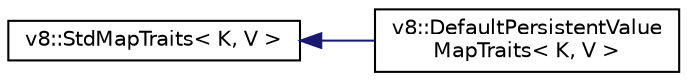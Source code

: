 digraph "Graphical Class Hierarchy"
{
  edge [fontname="Helvetica",fontsize="10",labelfontname="Helvetica",labelfontsize="10"];
  node [fontname="Helvetica",fontsize="10",shape=record];
  rankdir="LR";
  Node1 [label="v8::StdMapTraits\< K, V \>",height=0.2,width=0.4,color="black", fillcolor="white", style="filled",URL="$classv8_1_1StdMapTraits.html"];
  Node1 -> Node2 [dir="back",color="midnightblue",fontsize="10",style="solid",fontname="Helvetica"];
  Node2 [label="v8::DefaultPersistentValue\lMapTraits\< K, V \>",height=0.2,width=0.4,color="black", fillcolor="white", style="filled",URL="$classv8_1_1DefaultPersistentValueMapTraits.html"];
}

